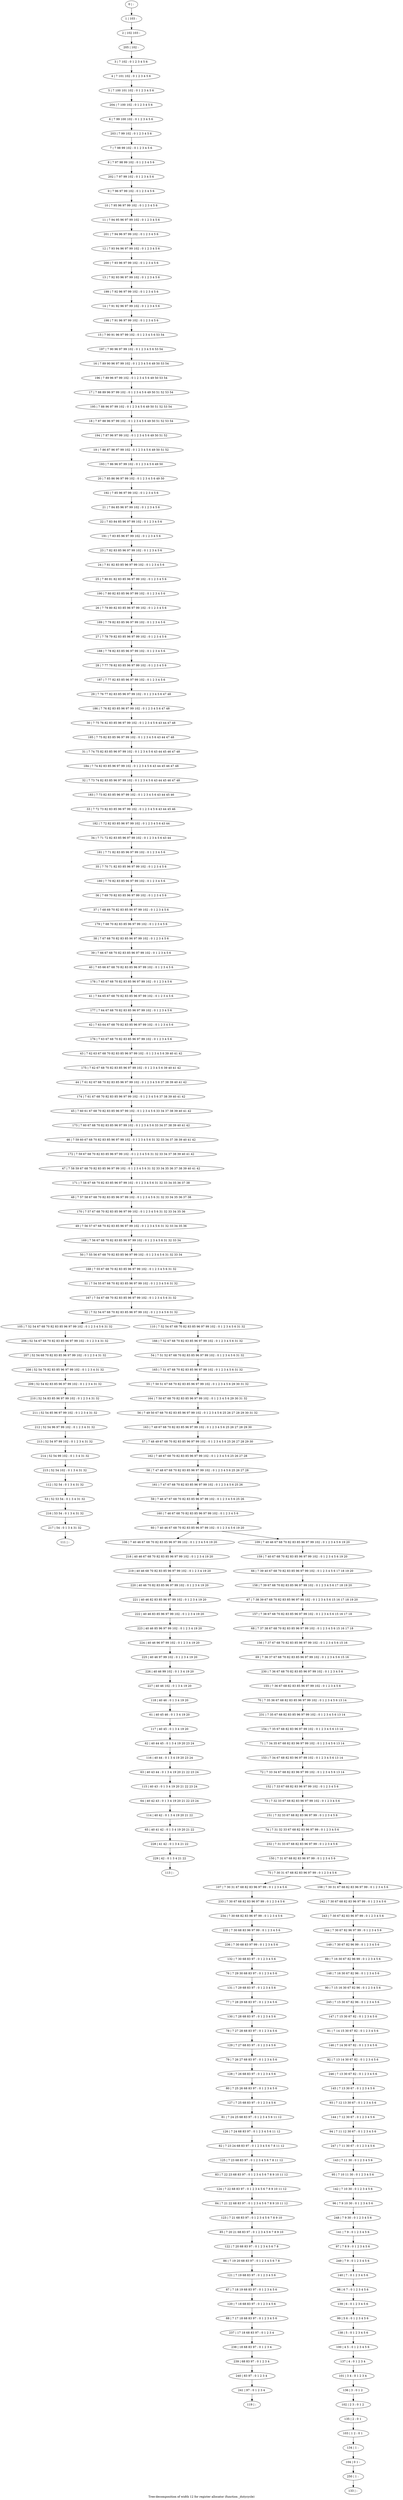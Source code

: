 digraph G {
graph [label="Tree-decomposition of width 12 for register allocator (function _dutycycle)"]
0[label="0 | : "];
1[label="1 | 103 : "];
2[label="2 | 102 103 : "];
3[label="3 | 7 102 : 0 1 2 3 4 5 6 "];
4[label="4 | 7 101 102 : 0 1 2 3 4 5 6 "];
5[label="5 | 7 100 101 102 : 0 1 2 3 4 5 6 "];
6[label="6 | 7 99 100 102 : 0 1 2 3 4 5 6 "];
7[label="7 | 7 98 99 102 : 0 1 2 3 4 5 6 "];
8[label="8 | 7 97 98 99 102 : 0 1 2 3 4 5 6 "];
9[label="9 | 7 96 97 99 102 : 0 1 2 3 4 5 6 "];
10[label="10 | 7 95 96 97 99 102 : 0 1 2 3 4 5 6 "];
11[label="11 | 7 94 95 96 97 99 102 : 0 1 2 3 4 5 6 "];
12[label="12 | 7 93 94 96 97 99 102 : 0 1 2 3 4 5 6 "];
13[label="13 | 7 92 93 96 97 99 102 : 0 1 2 3 4 5 6 "];
14[label="14 | 7 91 92 96 97 99 102 : 0 1 2 3 4 5 6 "];
15[label="15 | 7 90 91 96 97 99 102 : 0 1 2 3 4 5 6 53 54 "];
16[label="16 | 7 89 90 96 97 99 102 : 0 1 2 3 4 5 6 49 50 53 54 "];
17[label="17 | 7 88 89 96 97 99 102 : 0 1 2 3 4 5 6 49 50 51 52 53 54 "];
18[label="18 | 7 87 88 96 97 99 102 : 0 1 2 3 4 5 6 49 50 51 52 53 54 "];
19[label="19 | 7 86 87 96 97 99 102 : 0 1 2 3 4 5 6 49 50 51 52 "];
20[label="20 | 7 85 86 96 97 99 102 : 0 1 2 3 4 5 6 49 50 "];
21[label="21 | 7 84 85 96 97 99 102 : 0 1 2 3 4 5 6 "];
22[label="22 | 7 83 84 85 96 97 99 102 : 0 1 2 3 4 5 6 "];
23[label="23 | 7 82 83 85 96 97 99 102 : 0 1 2 3 4 5 6 "];
24[label="24 | 7 81 82 83 85 96 97 99 102 : 0 1 2 3 4 5 6 "];
25[label="25 | 7 80 81 82 83 85 96 97 99 102 : 0 1 2 3 4 5 6 "];
26[label="26 | 7 79 80 82 83 85 96 97 99 102 : 0 1 2 3 4 5 6 "];
27[label="27 | 7 78 79 82 83 85 96 97 99 102 : 0 1 2 3 4 5 6 "];
28[label="28 | 7 77 78 82 83 85 96 97 99 102 : 0 1 2 3 4 5 6 "];
29[label="29 | 7 76 77 82 83 85 96 97 99 102 : 0 1 2 3 4 5 6 47 48 "];
30[label="30 | 7 75 76 82 83 85 96 97 99 102 : 0 1 2 3 4 5 6 43 44 47 48 "];
31[label="31 | 7 74 75 82 83 85 96 97 99 102 : 0 1 2 3 4 5 6 43 44 45 46 47 48 "];
32[label="32 | 7 73 74 82 83 85 96 97 99 102 : 0 1 2 3 4 5 6 43 44 45 46 47 48 "];
33[label="33 | 7 72 73 82 83 85 96 97 99 102 : 0 1 2 3 4 5 6 43 44 45 46 "];
34[label="34 | 7 71 72 82 83 85 96 97 99 102 : 0 1 2 3 4 5 6 43 44 "];
35[label="35 | 7 70 71 82 83 85 96 97 99 102 : 0 1 2 3 4 5 6 "];
36[label="36 | 7 69 70 82 83 85 96 97 99 102 : 0 1 2 3 4 5 6 "];
37[label="37 | 7 68 69 70 82 83 85 96 97 99 102 : 0 1 2 3 4 5 6 "];
38[label="38 | 7 67 68 70 82 83 85 96 97 99 102 : 0 1 2 3 4 5 6 "];
39[label="39 | 7 66 67 68 70 82 83 85 96 97 99 102 : 0 1 2 3 4 5 6 "];
40[label="40 | 7 65 66 67 68 70 82 83 85 96 97 99 102 : 0 1 2 3 4 5 6 "];
41[label="41 | 7 64 65 67 68 70 82 83 85 96 97 99 102 : 0 1 2 3 4 5 6 "];
42[label="42 | 7 63 64 67 68 70 82 83 85 96 97 99 102 : 0 1 2 3 4 5 6 "];
43[label="43 | 7 62 63 67 68 70 82 83 85 96 97 99 102 : 0 1 2 3 4 5 6 39 40 41 42 "];
44[label="44 | 7 61 62 67 68 70 82 83 85 96 97 99 102 : 0 1 2 3 4 5 6 37 38 39 40 41 42 "];
45[label="45 | 7 60 61 67 68 70 82 83 85 96 97 99 102 : 0 1 2 3 4 5 6 33 34 37 38 39 40 41 42 "];
46[label="46 | 7 59 60 67 68 70 82 83 85 96 97 99 102 : 0 1 2 3 4 5 6 31 32 33 34 37 38 39 40 41 42 "];
47[label="47 | 7 58 59 67 68 70 82 83 85 96 97 99 102 : 0 1 2 3 4 5 6 31 32 33 34 35 36 37 38 39 40 41 42 "];
48[label="48 | 7 57 58 67 68 70 82 83 85 96 97 99 102 : 0 1 2 3 4 5 6 31 32 33 34 35 36 37 38 "];
49[label="49 | 7 56 57 67 68 70 82 83 85 96 97 99 102 : 0 1 2 3 4 5 6 31 32 33 34 35 36 "];
50[label="50 | 7 55 56 67 68 70 82 83 85 96 97 99 102 : 0 1 2 3 4 5 6 31 32 33 34 "];
51[label="51 | 7 54 55 67 68 70 82 83 85 96 97 99 102 : 0 1 2 3 4 5 6 31 32 "];
52[label="52 | 7 52 54 67 68 70 82 83 85 96 97 99 102 : 0 1 2 3 4 5 6 31 32 "];
53[label="53 | 52 53 54 : 0 1 3 4 31 32 "];
54[label="54 | 7 51 52 67 68 70 82 83 85 96 97 99 102 : 0 1 2 3 4 5 6 31 32 "];
55[label="55 | 7 50 51 67 68 70 82 83 85 96 97 99 102 : 0 1 2 3 4 5 6 29 30 31 32 "];
56[label="56 | 7 49 50 67 68 70 82 83 85 96 97 99 102 : 0 1 2 3 4 5 6 25 26 27 28 29 30 31 32 "];
57[label="57 | 7 48 49 67 68 70 82 83 85 96 97 99 102 : 0 1 2 3 4 5 6 25 26 27 28 29 30 "];
58[label="58 | 7 47 48 67 68 70 82 83 85 96 97 99 102 : 0 1 2 3 4 5 6 25 26 27 28 "];
59[label="59 | 7 46 47 67 68 70 82 83 85 96 97 99 102 : 0 1 2 3 4 5 6 25 26 "];
60[label="60 | 7 40 46 67 68 70 82 83 85 96 97 99 102 : 0 1 2 3 4 5 6 19 20 "];
61[label="61 | 40 45 46 : 0 1 3 4 19 20 "];
62[label="62 | 40 44 45 : 0 1 3 4 19 20 23 24 "];
63[label="63 | 40 43 44 : 0 1 3 4 19 20 21 22 23 24 "];
64[label="64 | 40 42 43 : 0 1 3 4 19 20 21 22 23 24 "];
65[label="65 | 40 41 42 : 0 1 3 4 19 20 21 22 "];
66[label="66 | 7 39 40 67 68 70 82 83 85 96 97 99 102 : 0 1 2 3 4 5 6 17 18 19 20 "];
67[label="67 | 7 38 39 67 68 70 82 83 85 96 97 99 102 : 0 1 2 3 4 5 6 15 16 17 18 19 20 "];
68[label="68 | 7 37 38 67 68 70 82 83 85 96 97 99 102 : 0 1 2 3 4 5 6 15 16 17 18 "];
69[label="69 | 7 36 37 67 68 70 82 83 85 96 97 99 102 : 0 1 2 3 4 5 6 15 16 "];
70[label="70 | 7 35 36 67 68 82 83 85 96 97 99 102 : 0 1 2 3 4 5 6 13 14 "];
71[label="71 | 7 34 35 67 68 82 83 96 97 99 102 : 0 1 2 3 4 5 6 13 14 "];
72[label="72 | 7 33 34 67 68 82 83 96 97 99 102 : 0 1 2 3 4 5 6 13 14 "];
73[label="73 | 7 32 33 67 68 82 83 96 97 99 102 : 0 1 2 3 4 5 6 "];
74[label="74 | 7 31 32 33 67 68 82 83 96 97 99 : 0 1 2 3 4 5 6 "];
75[label="75 | 7 30 31 67 68 82 83 96 97 99 : 0 1 2 3 4 5 6 "];
76[label="76 | 7 29 30 68 83 97 : 0 1 2 3 4 5 6 "];
77[label="77 | 7 28 29 68 83 97 : 0 1 2 3 4 5 6 "];
78[label="78 | 7 27 28 68 83 97 : 0 1 2 3 4 5 6 "];
79[label="79 | 7 26 27 68 83 97 : 0 1 2 3 4 5 6 "];
80[label="80 | 7 25 26 68 83 97 : 0 1 2 3 4 5 6 "];
81[label="81 | 7 24 25 68 83 97 : 0 1 2 3 4 5 6 11 12 "];
82[label="82 | 7 23 24 68 83 97 : 0 1 2 3 4 5 6 7 8 11 12 "];
83[label="83 | 7 22 23 68 83 97 : 0 1 2 3 4 5 6 7 8 9 10 11 12 "];
84[label="84 | 7 21 22 68 83 97 : 0 1 2 3 4 5 6 7 8 9 10 11 12 "];
85[label="85 | 7 20 21 68 83 97 : 0 1 2 3 4 5 6 7 8 9 10 "];
86[label="86 | 7 19 20 68 83 97 : 0 1 2 3 4 5 6 7 8 "];
87[label="87 | 7 18 19 68 83 97 : 0 1 2 3 4 5 6 "];
88[label="88 | 7 17 18 68 83 97 : 0 1 2 3 4 5 6 "];
89[label="89 | 7 16 30 67 82 96 99 : 0 1 2 3 4 5 6 "];
90[label="90 | 7 15 16 30 67 82 96 : 0 1 2 3 4 5 6 "];
91[label="91 | 7 14 15 30 67 82 : 0 1 2 3 4 5 6 "];
92[label="92 | 7 13 14 30 67 82 : 0 1 2 3 4 5 6 "];
93[label="93 | 7 12 13 30 67 : 0 1 2 3 4 5 6 "];
94[label="94 | 7 11 12 30 67 : 0 1 2 3 4 5 6 "];
95[label="95 | 7 10 11 30 : 0 1 2 3 4 5 6 "];
96[label="96 | 7 9 10 30 : 0 1 2 3 4 5 6 "];
97[label="97 | 7 8 9 : 0 1 2 3 4 5 6 "];
98[label="98 | 6 7 : 0 1 2 3 4 5 6 "];
99[label="99 | 5 6 : 0 1 2 3 4 5 6 "];
100[label="100 | 4 5 : 0 1 2 3 4 5 6 "];
101[label="101 | 3 4 : 0 1 2 3 4 "];
102[label="102 | 2 3 : 0 1 2 "];
103[label="103 | 1 2 : 0 1 "];
104[label="104 | 0 1 : "];
105[label="105 | 7 52 54 67 68 70 82 83 85 96 97 99 102 : 0 1 2 3 4 5 6 31 32 "];
106[label="106 | 7 40 46 67 68 70 82 83 85 96 97 99 102 : 0 1 2 3 4 5 6 19 20 "];
107[label="107 | 7 30 31 67 68 82 83 96 97 99 : 0 1 2 3 4 5 6 "];
108[label="108 | 7 30 31 67 68 82 83 96 97 99 : 0 1 2 3 4 5 6 "];
109[label="109 | 7 40 46 67 68 70 82 83 85 96 97 99 102 : 0 1 2 3 4 5 6 19 20 "];
110[label="110 | 7 52 54 67 68 70 82 83 85 96 97 99 102 : 0 1 2 3 4 5 6 31 32 "];
111[label="111 | : "];
112[label="112 | 52 54 : 0 1 3 4 31 32 "];
113[label="113 | : "];
114[label="114 | 40 42 : 0 1 3 4 19 20 21 22 "];
115[label="115 | 40 43 : 0 1 3 4 19 20 21 22 23 24 "];
116[label="116 | 40 44 : 0 1 3 4 19 20 23 24 "];
117[label="117 | 40 45 : 0 1 3 4 19 20 "];
118[label="118 | 40 46 : 0 1 3 4 19 20 "];
119[label="119 | : "];
120[label="120 | 7 18 68 83 97 : 0 1 2 3 4 5 6 "];
121[label="121 | 7 19 68 83 97 : 0 1 2 3 4 5 6 "];
122[label="122 | 7 20 68 83 97 : 0 1 2 3 4 5 6 7 8 "];
123[label="123 | 7 21 68 83 97 : 0 1 2 3 4 5 6 7 8 9 10 "];
124[label="124 | 7 22 68 83 97 : 0 1 2 3 4 5 6 7 8 9 10 11 12 "];
125[label="125 | 7 23 68 83 97 : 0 1 2 3 4 5 6 7 8 11 12 "];
126[label="126 | 7 24 68 83 97 : 0 1 2 3 4 5 6 11 12 "];
127[label="127 | 7 25 68 83 97 : 0 1 2 3 4 5 6 "];
128[label="128 | 7 26 68 83 97 : 0 1 2 3 4 5 6 "];
129[label="129 | 7 27 68 83 97 : 0 1 2 3 4 5 6 "];
130[label="130 | 7 28 68 83 97 : 0 1 2 3 4 5 6 "];
131[label="131 | 7 29 68 83 97 : 0 1 2 3 4 5 6 "];
132[label="132 | 7 30 68 83 97 : 0 1 2 3 4 5 6 "];
133[label="133 | : "];
134[label="134 | 1 : "];
135[label="135 | 2 : 0 1 "];
136[label="136 | 3 : 0 1 2 "];
137[label="137 | 4 : 0 1 2 3 4 "];
138[label="138 | 5 : 0 1 2 3 4 5 6 "];
139[label="139 | 6 : 0 1 2 3 4 5 6 "];
140[label="140 | 7 : 0 1 2 3 4 5 6 "];
141[label="141 | 7 9 : 0 1 2 3 4 5 6 "];
142[label="142 | 7 10 30 : 0 1 2 3 4 5 6 "];
143[label="143 | 7 11 30 : 0 1 2 3 4 5 6 "];
144[label="144 | 7 12 30 67 : 0 1 2 3 4 5 6 "];
145[label="145 | 7 13 30 67 : 0 1 2 3 4 5 6 "];
146[label="146 | 7 14 30 67 82 : 0 1 2 3 4 5 6 "];
147[label="147 | 7 15 30 67 82 : 0 1 2 3 4 5 6 "];
148[label="148 | 7 16 30 67 82 96 : 0 1 2 3 4 5 6 "];
149[label="149 | 7 30 67 82 96 99 : 0 1 2 3 4 5 6 "];
150[label="150 | 7 31 67 68 82 83 96 97 99 : 0 1 2 3 4 5 6 "];
151[label="151 | 7 32 33 67 68 82 83 96 97 99 : 0 1 2 3 4 5 6 "];
152[label="152 | 7 33 67 68 82 83 96 97 99 102 : 0 1 2 3 4 5 6 "];
153[label="153 | 7 34 67 68 82 83 96 97 99 102 : 0 1 2 3 4 5 6 13 14 "];
154[label="154 | 7 35 67 68 82 83 96 97 99 102 : 0 1 2 3 4 5 6 13 14 "];
155[label="155 | 7 36 67 68 82 83 85 96 97 99 102 : 0 1 2 3 4 5 6 "];
156[label="156 | 7 37 67 68 70 82 83 85 96 97 99 102 : 0 1 2 3 4 5 6 15 16 "];
157[label="157 | 7 38 67 68 70 82 83 85 96 97 99 102 : 0 1 2 3 4 5 6 15 16 17 18 "];
158[label="158 | 7 39 67 68 70 82 83 85 96 97 99 102 : 0 1 2 3 4 5 6 17 18 19 20 "];
159[label="159 | 7 40 67 68 70 82 83 85 96 97 99 102 : 0 1 2 3 4 5 6 19 20 "];
160[label="160 | 7 46 67 68 70 82 83 85 96 97 99 102 : 0 1 2 3 4 5 6 "];
161[label="161 | 7 47 67 68 70 82 83 85 96 97 99 102 : 0 1 2 3 4 5 6 25 26 "];
162[label="162 | 7 48 67 68 70 82 83 85 96 97 99 102 : 0 1 2 3 4 5 6 25 26 27 28 "];
163[label="163 | 7 49 67 68 70 82 83 85 96 97 99 102 : 0 1 2 3 4 5 6 25 26 27 28 29 30 "];
164[label="164 | 7 50 67 68 70 82 83 85 96 97 99 102 : 0 1 2 3 4 5 6 29 30 31 32 "];
165[label="165 | 7 51 67 68 70 82 83 85 96 97 99 102 : 0 1 2 3 4 5 6 31 32 "];
166[label="166 | 7 52 67 68 70 82 83 85 96 97 99 102 : 0 1 2 3 4 5 6 31 32 "];
167[label="167 | 7 54 67 68 70 82 83 85 96 97 99 102 : 0 1 2 3 4 5 6 31 32 "];
168[label="168 | 7 55 67 68 70 82 83 85 96 97 99 102 : 0 1 2 3 4 5 6 31 32 "];
169[label="169 | 7 56 67 68 70 82 83 85 96 97 99 102 : 0 1 2 3 4 5 6 31 32 33 34 "];
170[label="170 | 7 57 67 68 70 82 83 85 96 97 99 102 : 0 1 2 3 4 5 6 31 32 33 34 35 36 "];
171[label="171 | 7 58 67 68 70 82 83 85 96 97 99 102 : 0 1 2 3 4 5 6 31 32 33 34 35 36 37 38 "];
172[label="172 | 7 59 67 68 70 82 83 85 96 97 99 102 : 0 1 2 3 4 5 6 31 32 33 34 37 38 39 40 41 42 "];
173[label="173 | 7 60 67 68 70 82 83 85 96 97 99 102 : 0 1 2 3 4 5 6 33 34 37 38 39 40 41 42 "];
174[label="174 | 7 61 67 68 70 82 83 85 96 97 99 102 : 0 1 2 3 4 5 6 37 38 39 40 41 42 "];
175[label="175 | 7 62 67 68 70 82 83 85 96 97 99 102 : 0 1 2 3 4 5 6 39 40 41 42 "];
176[label="176 | 7 63 67 68 70 82 83 85 96 97 99 102 : 0 1 2 3 4 5 6 "];
177[label="177 | 7 64 67 68 70 82 83 85 96 97 99 102 : 0 1 2 3 4 5 6 "];
178[label="178 | 7 65 67 68 70 82 83 85 96 97 99 102 : 0 1 2 3 4 5 6 "];
179[label="179 | 7 68 70 82 83 85 96 97 99 102 : 0 1 2 3 4 5 6 "];
180[label="180 | 7 70 82 83 85 96 97 99 102 : 0 1 2 3 4 5 6 "];
181[label="181 | 7 71 82 83 85 96 97 99 102 : 0 1 2 3 4 5 6 "];
182[label="182 | 7 72 82 83 85 96 97 99 102 : 0 1 2 3 4 5 6 43 44 "];
183[label="183 | 7 73 82 83 85 96 97 99 102 : 0 1 2 3 4 5 6 43 44 45 46 "];
184[label="184 | 7 74 82 83 85 96 97 99 102 : 0 1 2 3 4 5 6 43 44 45 46 47 48 "];
185[label="185 | 7 75 82 83 85 96 97 99 102 : 0 1 2 3 4 5 6 43 44 47 48 "];
186[label="186 | 7 76 82 83 85 96 97 99 102 : 0 1 2 3 4 5 6 47 48 "];
187[label="187 | 7 77 82 83 85 96 97 99 102 : 0 1 2 3 4 5 6 "];
188[label="188 | 7 78 82 83 85 96 97 99 102 : 0 1 2 3 4 5 6 "];
189[label="189 | 7 79 82 83 85 96 97 99 102 : 0 1 2 3 4 5 6 "];
190[label="190 | 7 80 82 83 85 96 97 99 102 : 0 1 2 3 4 5 6 "];
191[label="191 | 7 83 85 96 97 99 102 : 0 1 2 3 4 5 6 "];
192[label="192 | 7 85 96 97 99 102 : 0 1 2 3 4 5 6 "];
193[label="193 | 7 86 96 97 99 102 : 0 1 2 3 4 5 6 49 50 "];
194[label="194 | 7 87 96 97 99 102 : 0 1 2 3 4 5 6 49 50 51 52 "];
195[label="195 | 7 88 96 97 99 102 : 0 1 2 3 4 5 6 49 50 51 52 53 54 "];
196[label="196 | 7 89 96 97 99 102 : 0 1 2 3 4 5 6 49 50 53 54 "];
197[label="197 | 7 90 96 97 99 102 : 0 1 2 3 4 5 6 53 54 "];
198[label="198 | 7 91 96 97 99 102 : 0 1 2 3 4 5 6 "];
199[label="199 | 7 92 96 97 99 102 : 0 1 2 3 4 5 6 "];
200[label="200 | 7 93 96 97 99 102 : 0 1 2 3 4 5 6 "];
201[label="201 | 7 94 96 97 99 102 : 0 1 2 3 4 5 6 "];
202[label="202 | 7 97 99 102 : 0 1 2 3 4 5 6 "];
203[label="203 | 7 99 102 : 0 1 2 3 4 5 6 "];
204[label="204 | 7 100 102 : 0 1 2 3 4 5 6 "];
205[label="205 | 102 : "];
206[label="206 | 52 54 67 68 70 82 83 85 96 97 99 102 : 0 1 2 3 4 31 32 "];
207[label="207 | 52 54 68 70 82 83 85 96 97 99 102 : 0 1 2 3 4 31 32 "];
208[label="208 | 52 54 70 82 83 85 96 97 99 102 : 0 1 2 3 4 31 32 "];
209[label="209 | 52 54 82 83 85 96 97 99 102 : 0 1 2 3 4 31 32 "];
210[label="210 | 52 54 83 85 96 97 99 102 : 0 1 2 3 4 31 32 "];
211[label="211 | 52 54 85 96 97 99 102 : 0 1 2 3 4 31 32 "];
212[label="212 | 52 54 96 97 99 102 : 0 1 2 3 4 31 32 "];
213[label="213 | 52 54 97 99 102 : 0 1 2 3 4 31 32 "];
214[label="214 | 52 54 99 102 : 0 1 3 4 31 32 "];
215[label="215 | 52 54 102 : 0 1 3 4 31 32 "];
216[label="216 | 53 54 : 0 1 3 4 31 32 "];
217[label="217 | 54 : 0 1 3 4 31 32 "];
218[label="218 | 40 46 67 68 70 82 83 85 96 97 99 102 : 0 1 2 3 4 19 20 "];
219[label="219 | 40 46 68 70 82 83 85 96 97 99 102 : 0 1 2 3 4 19 20 "];
220[label="220 | 40 46 70 82 83 85 96 97 99 102 : 0 1 2 3 4 19 20 "];
221[label="221 | 40 46 82 83 85 96 97 99 102 : 0 1 2 3 4 19 20 "];
222[label="222 | 40 46 83 85 96 97 99 102 : 0 1 2 3 4 19 20 "];
223[label="223 | 40 46 85 96 97 99 102 : 0 1 2 3 4 19 20 "];
224[label="224 | 40 46 96 97 99 102 : 0 1 2 3 4 19 20 "];
225[label="225 | 40 46 97 99 102 : 0 1 2 3 4 19 20 "];
226[label="226 | 40 46 99 102 : 0 1 3 4 19 20 "];
227[label="227 | 40 46 102 : 0 1 3 4 19 20 "];
228[label="228 | 41 42 : 0 1 3 4 21 22 "];
229[label="229 | 42 : 0 1 3 4 21 22 "];
230[label="230 | 7 36 67 68 70 82 83 85 96 97 99 102 : 0 1 2 3 4 5 6 "];
231[label="231 | 7 35 67 68 82 83 85 96 97 99 102 : 0 1 2 3 4 5 6 13 14 "];
232[label="232 | 7 31 33 67 68 82 83 96 97 99 : 0 1 2 3 4 5 6 "];
233[label="233 | 7 30 67 68 82 83 96 97 99 : 0 1 2 3 4 5 6 "];
234[label="234 | 7 30 68 82 83 96 97 99 : 0 1 2 3 4 5 6 "];
235[label="235 | 7 30 68 83 96 97 99 : 0 1 2 3 4 5 6 "];
236[label="236 | 7 30 68 83 97 99 : 0 1 2 3 4 5 6 "];
237[label="237 | 17 18 68 83 97 : 0 1 2 3 4 "];
238[label="238 | 18 68 83 97 : 0 1 2 3 4 "];
239[label="239 | 68 83 97 : 0 1 2 3 4 "];
240[label="240 | 83 97 : 0 1 2 3 4 "];
241[label="241 | 97 : 0 1 2 3 4 "];
242[label="242 | 7 30 67 68 82 83 96 97 99 : 0 1 2 3 4 5 6 "];
243[label="243 | 7 30 67 82 83 96 97 99 : 0 1 2 3 4 5 6 "];
244[label="244 | 7 30 67 82 96 97 99 : 0 1 2 3 4 5 6 "];
245[label="245 | 7 15 30 67 82 96 : 0 1 2 3 4 5 6 "];
246[label="246 | 7 13 30 67 82 : 0 1 2 3 4 5 6 "];
247[label="247 | 7 11 30 67 : 0 1 2 3 4 5 6 "];
248[label="248 | 7 9 30 : 0 1 2 3 4 5 6 "];
249[label="249 | 7 9 : 0 1 2 3 4 5 6 "];
250[label="250 | 1 : "];
0->1 ;
1->2 ;
3->4 ;
4->5 ;
7->8 ;
9->10 ;
10->11 ;
21->22 ;
23->24 ;
24->25 ;
36->37 ;
38->39 ;
39->40 ;
52->105 ;
60->106 ;
75->107 ;
75->108 ;
60->109 ;
52->110 ;
112->53 ;
114->65 ;
64->114 ;
115->64 ;
63->115 ;
116->63 ;
62->116 ;
117->62 ;
61->117 ;
118->61 ;
120->88 ;
87->120 ;
121->87 ;
86->121 ;
122->86 ;
85->122 ;
123->85 ;
84->123 ;
124->84 ;
83->124 ;
125->83 ;
82->125 ;
126->82 ;
81->126 ;
127->81 ;
80->127 ;
128->80 ;
79->128 ;
129->79 ;
78->129 ;
130->78 ;
77->130 ;
131->77 ;
76->131 ;
132->76 ;
134->104 ;
103->134 ;
135->103 ;
102->135 ;
136->102 ;
101->136 ;
137->101 ;
100->137 ;
138->100 ;
99->138 ;
139->99 ;
98->139 ;
140->98 ;
141->97 ;
142->96 ;
95->142 ;
143->95 ;
144->94 ;
93->144 ;
145->93 ;
146->92 ;
91->146 ;
147->91 ;
148->90 ;
89->148 ;
149->89 ;
150->75 ;
151->74 ;
73->151 ;
152->73 ;
72->152 ;
153->72 ;
71->153 ;
154->71 ;
155->70 ;
156->69 ;
68->156 ;
157->68 ;
67->157 ;
158->67 ;
66->158 ;
159->66 ;
109->159 ;
160->60 ;
59->160 ;
161->59 ;
58->161 ;
162->58 ;
57->162 ;
163->57 ;
56->163 ;
164->56 ;
55->164 ;
165->55 ;
54->165 ;
166->54 ;
110->166 ;
167->52 ;
51->167 ;
168->51 ;
50->168 ;
169->50 ;
49->169 ;
170->49 ;
48->170 ;
171->48 ;
47->171 ;
172->47 ;
46->172 ;
173->46 ;
45->173 ;
174->45 ;
44->174 ;
175->44 ;
43->175 ;
176->43 ;
42->176 ;
177->42 ;
41->177 ;
178->41 ;
40->178 ;
179->38 ;
37->179 ;
180->36 ;
35->180 ;
181->35 ;
34->181 ;
182->34 ;
33->182 ;
183->33 ;
32->183 ;
184->32 ;
31->184 ;
185->31 ;
30->185 ;
186->30 ;
29->186 ;
187->29 ;
28->187 ;
188->28 ;
27->188 ;
189->27 ;
26->189 ;
190->26 ;
25->190 ;
191->23 ;
22->191 ;
192->21 ;
20->192 ;
193->20 ;
19->193 ;
194->19 ;
18->194 ;
195->18 ;
17->195 ;
196->17 ;
16->196 ;
197->16 ;
15->197 ;
198->15 ;
14->198 ;
199->14 ;
13->199 ;
200->13 ;
12->200 ;
201->12 ;
11->201 ;
202->9 ;
8->202 ;
203->7 ;
6->203 ;
204->6 ;
5->204 ;
205->3 ;
2->205 ;
105->206 ;
206->207 ;
207->208 ;
208->209 ;
209->210 ;
210->211 ;
211->212 ;
212->213 ;
213->214 ;
215->112 ;
214->215 ;
53->216 ;
217->111 ;
216->217 ;
106->218 ;
218->219 ;
219->220 ;
220->221 ;
221->222 ;
222->223 ;
223->224 ;
224->225 ;
225->226 ;
227->118 ;
226->227 ;
65->228 ;
229->113 ;
228->229 ;
230->155 ;
69->230 ;
231->154 ;
70->231 ;
232->150 ;
74->232 ;
107->233 ;
233->234 ;
234->235 ;
236->132 ;
235->236 ;
88->237 ;
237->238 ;
238->239 ;
239->240 ;
241->119 ;
240->241 ;
108->242 ;
242->243 ;
244->149 ;
243->244 ;
245->147 ;
90->245 ;
246->145 ;
92->246 ;
247->143 ;
94->247 ;
248->141 ;
96->248 ;
249->140 ;
97->249 ;
250->133 ;
104->250 ;
}

